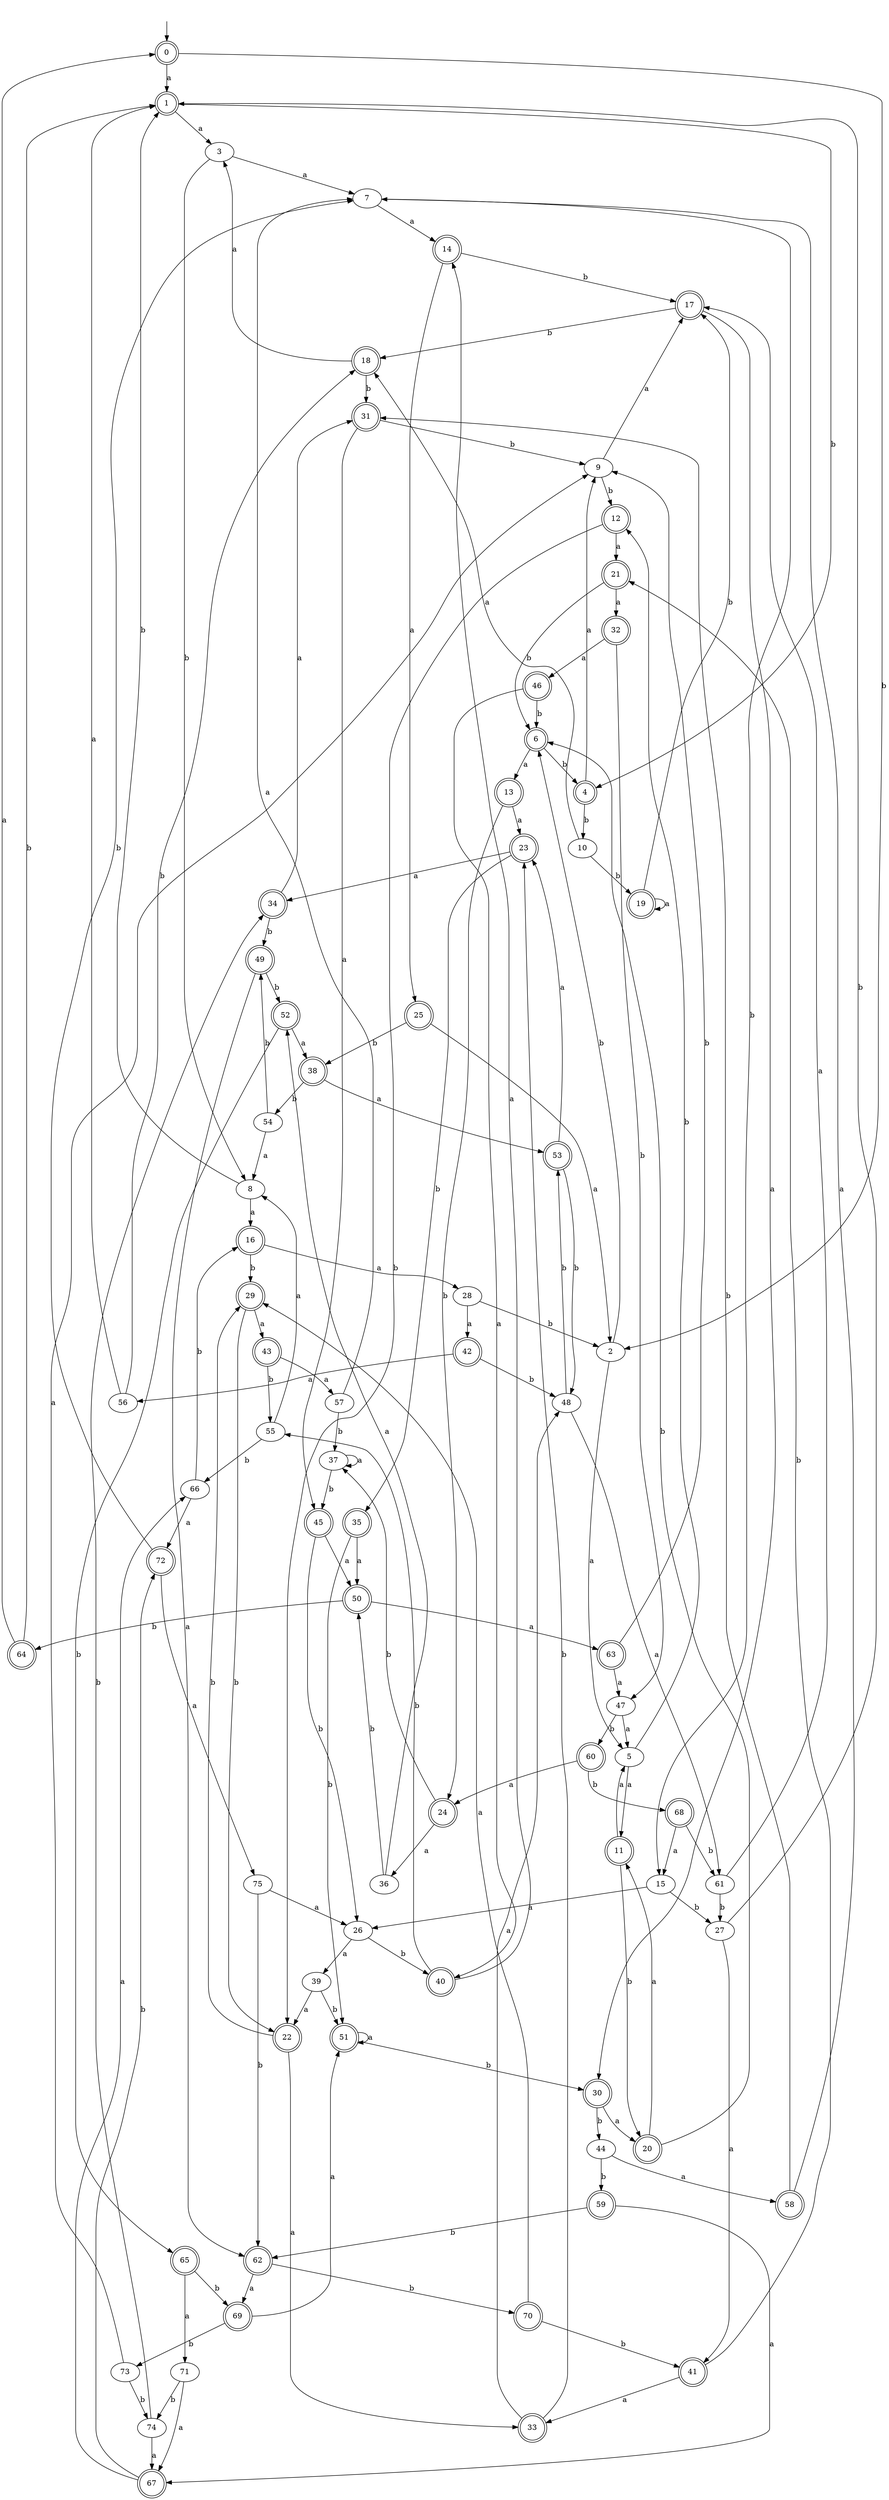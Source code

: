 digraph RandomDFA {
  __start0 [label="", shape=none];
  __start0 -> 0 [label=""];
  0 [shape=circle] [shape=doublecircle]
  0 -> 1 [label="a"]
  0 -> 2 [label="b"]
  1 [shape=doublecircle]
  1 -> 3 [label="a"]
  1 -> 4 [label="b"]
  2
  2 -> 5 [label="a"]
  2 -> 6 [label="b"]
  3
  3 -> 7 [label="a"]
  3 -> 8 [label="b"]
  4 [shape=doublecircle]
  4 -> 9 [label="a"]
  4 -> 10 [label="b"]
  5
  5 -> 11 [label="a"]
  5 -> 12 [label="b"]
  6 [shape=doublecircle]
  6 -> 13 [label="a"]
  6 -> 4 [label="b"]
  7
  7 -> 14 [label="a"]
  7 -> 15 [label="b"]
  8
  8 -> 16 [label="a"]
  8 -> 1 [label="b"]
  9
  9 -> 17 [label="a"]
  9 -> 12 [label="b"]
  10
  10 -> 18 [label="a"]
  10 -> 19 [label="b"]
  11 [shape=doublecircle]
  11 -> 5 [label="a"]
  11 -> 20 [label="b"]
  12 [shape=doublecircle]
  12 -> 21 [label="a"]
  12 -> 22 [label="b"]
  13 [shape=doublecircle]
  13 -> 23 [label="a"]
  13 -> 24 [label="b"]
  14 [shape=doublecircle]
  14 -> 25 [label="a"]
  14 -> 17 [label="b"]
  15
  15 -> 26 [label="a"]
  15 -> 27 [label="b"]
  16 [shape=doublecircle]
  16 -> 28 [label="a"]
  16 -> 29 [label="b"]
  17 [shape=doublecircle]
  17 -> 30 [label="a"]
  17 -> 18 [label="b"]
  18 [shape=doublecircle]
  18 -> 3 [label="a"]
  18 -> 31 [label="b"]
  19 [shape=doublecircle]
  19 -> 19 [label="a"]
  19 -> 17 [label="b"]
  20 [shape=doublecircle]
  20 -> 11 [label="a"]
  20 -> 6 [label="b"]
  21 [shape=doublecircle]
  21 -> 32 [label="a"]
  21 -> 6 [label="b"]
  22 [shape=doublecircle]
  22 -> 33 [label="a"]
  22 -> 29 [label="b"]
  23 [shape=doublecircle]
  23 -> 34 [label="a"]
  23 -> 35 [label="b"]
  24 [shape=doublecircle]
  24 -> 36 [label="a"]
  24 -> 37 [label="b"]
  25 [shape=doublecircle]
  25 -> 2 [label="a"]
  25 -> 38 [label="b"]
  26
  26 -> 39 [label="a"]
  26 -> 40 [label="b"]
  27
  27 -> 41 [label="a"]
  27 -> 1 [label="b"]
  28
  28 -> 42 [label="a"]
  28 -> 2 [label="b"]
  29 [shape=doublecircle]
  29 -> 43 [label="a"]
  29 -> 22 [label="b"]
  30 [shape=doublecircle]
  30 -> 20 [label="a"]
  30 -> 44 [label="b"]
  31 [shape=doublecircle]
  31 -> 45 [label="a"]
  31 -> 9 [label="b"]
  32 [shape=doublecircle]
  32 -> 46 [label="a"]
  32 -> 47 [label="b"]
  33 [shape=doublecircle]
  33 -> 48 [label="a"]
  33 -> 23 [label="b"]
  34 [shape=doublecircle]
  34 -> 31 [label="a"]
  34 -> 49 [label="b"]
  35 [shape=doublecircle]
  35 -> 50 [label="a"]
  35 -> 51 [label="b"]
  36
  36 -> 52 [label="a"]
  36 -> 50 [label="b"]
  37
  37 -> 37 [label="a"]
  37 -> 45 [label="b"]
  38 [shape=doublecircle]
  38 -> 53 [label="a"]
  38 -> 54 [label="b"]
  39
  39 -> 22 [label="a"]
  39 -> 51 [label="b"]
  40 [shape=doublecircle]
  40 -> 14 [label="a"]
  40 -> 55 [label="b"]
  41 [shape=doublecircle]
  41 -> 33 [label="a"]
  41 -> 21 [label="b"]
  42 [shape=doublecircle]
  42 -> 56 [label="a"]
  42 -> 48 [label="b"]
  43 [shape=doublecircle]
  43 -> 57 [label="a"]
  43 -> 55 [label="b"]
  44
  44 -> 58 [label="a"]
  44 -> 59 [label="b"]
  45 [shape=doublecircle]
  45 -> 50 [label="a"]
  45 -> 26 [label="b"]
  46 [shape=doublecircle]
  46 -> 40 [label="a"]
  46 -> 6 [label="b"]
  47
  47 -> 5 [label="a"]
  47 -> 60 [label="b"]
  48
  48 -> 61 [label="a"]
  48 -> 53 [label="b"]
  49 [shape=doublecircle]
  49 -> 62 [label="a"]
  49 -> 52 [label="b"]
  50 [shape=doublecircle]
  50 -> 63 [label="a"]
  50 -> 64 [label="b"]
  51 [shape=doublecircle]
  51 -> 51 [label="a"]
  51 -> 30 [label="b"]
  52 [shape=doublecircle]
  52 -> 38 [label="a"]
  52 -> 65 [label="b"]
  53 [shape=doublecircle]
  53 -> 23 [label="a"]
  53 -> 48 [label="b"]
  54
  54 -> 8 [label="a"]
  54 -> 49 [label="b"]
  55
  55 -> 8 [label="a"]
  55 -> 66 [label="b"]
  56
  56 -> 1 [label="a"]
  56 -> 18 [label="b"]
  57
  57 -> 7 [label="a"]
  57 -> 37 [label="b"]
  58 [shape=doublecircle]
  58 -> 7 [label="a"]
  58 -> 31 [label="b"]
  59 [shape=doublecircle]
  59 -> 67 [label="a"]
  59 -> 62 [label="b"]
  60 [shape=doublecircle]
  60 -> 24 [label="a"]
  60 -> 68 [label="b"]
  61
  61 -> 17 [label="a"]
  61 -> 27 [label="b"]
  62 [shape=doublecircle]
  62 -> 69 [label="a"]
  62 -> 70 [label="b"]
  63 [shape=doublecircle]
  63 -> 47 [label="a"]
  63 -> 9 [label="b"]
  64 [shape=doublecircle]
  64 -> 0 [label="a"]
  64 -> 1 [label="b"]
  65 [shape=doublecircle]
  65 -> 71 [label="a"]
  65 -> 69 [label="b"]
  66
  66 -> 72 [label="a"]
  66 -> 16 [label="b"]
  67 [shape=doublecircle]
  67 -> 66 [label="a"]
  67 -> 72 [label="b"]
  68 [shape=doublecircle]
  68 -> 15 [label="a"]
  68 -> 61 [label="b"]
  69 [shape=doublecircle]
  69 -> 51 [label="a"]
  69 -> 73 [label="b"]
  70 [shape=doublecircle]
  70 -> 29 [label="a"]
  70 -> 41 [label="b"]
  71
  71 -> 67 [label="a"]
  71 -> 74 [label="b"]
  72 [shape=doublecircle]
  72 -> 75 [label="a"]
  72 -> 7 [label="b"]
  73
  73 -> 9 [label="a"]
  73 -> 74 [label="b"]
  74
  74 -> 67 [label="a"]
  74 -> 34 [label="b"]
  75
  75 -> 26 [label="a"]
  75 -> 62 [label="b"]
}
